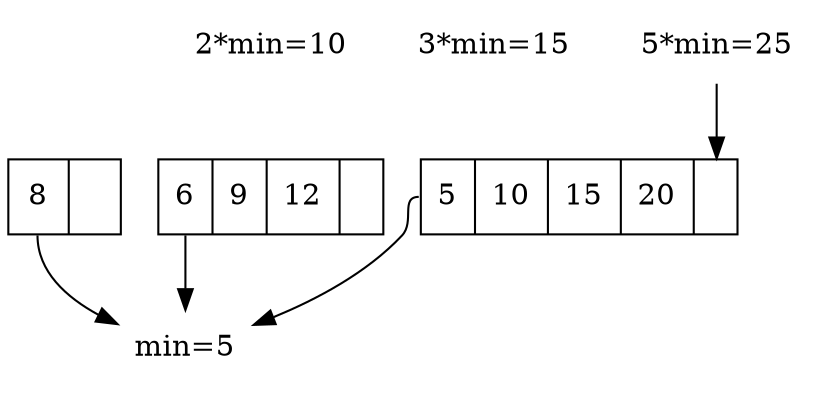 digraph G{
	margin="0"
	node[shape=record]
	q2[label="<head> 8 | <tail>"];
	q3[label="<head> 6|9|12| <tail>"];
	q5[label="<head> 5 |10|15|20| <tail>"];
	x[label="min=5", shape=none];
	x2[label="2*min=10", shape=none];
	x3[label="3*min=15", shape=none];
	x5[label="5*min=25", shape=none];
	q2:head->x;
	q3:head->x;
	q5:head->x;
	x2->x3->x5[style=invis];
	//x2->q2:tail;
	//x3->q3:tail;
	x5->q5:tail;
	{rank = same; x2; x3; x5}
}
